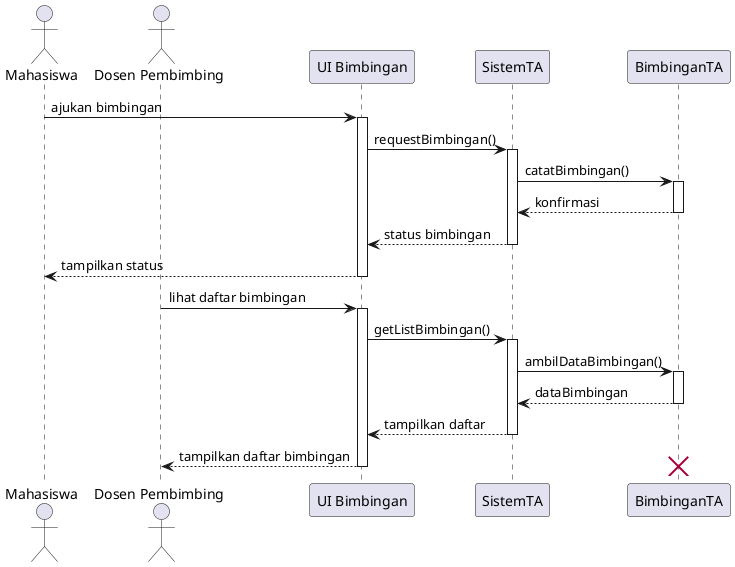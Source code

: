 @startuml
actor Mahasiswa
actor "Dosen Pembimbing" as Pembimbing
participant "UI Bimbingan" as UI
participant "SistemTA" as Sistem
participant "BimbinganTA" as Bimbingan

Mahasiswa -> UI: ajukan bimbingan
activate UI
UI -> Sistem: requestBimbingan()
activate Sistem
Sistem -> Bimbingan: catatBimbingan()
activate Bimbingan
Bimbingan --> Sistem: konfirmasi
deactivate Bimbingan
Sistem --> UI: status bimbingan
deactivate Sistem
UI --> Mahasiswa: tampilkan status
deactivate UI

Pembimbing -> UI: lihat daftar bimbingan
activate UI
UI -> Sistem: getListBimbingan()
activate Sistem
Sistem -> Bimbingan: ambilDataBimbingan()
activate Bimbingan
Bimbingan --> Sistem: dataBimbingan
deactivate Bimbingan
Sistem --> UI: tampilkan daftar
deactivate Sistem
UI --> Pembimbing: tampilkan daftar bimbingan
deactivate UI

destroy Bimbingan
@enduml
